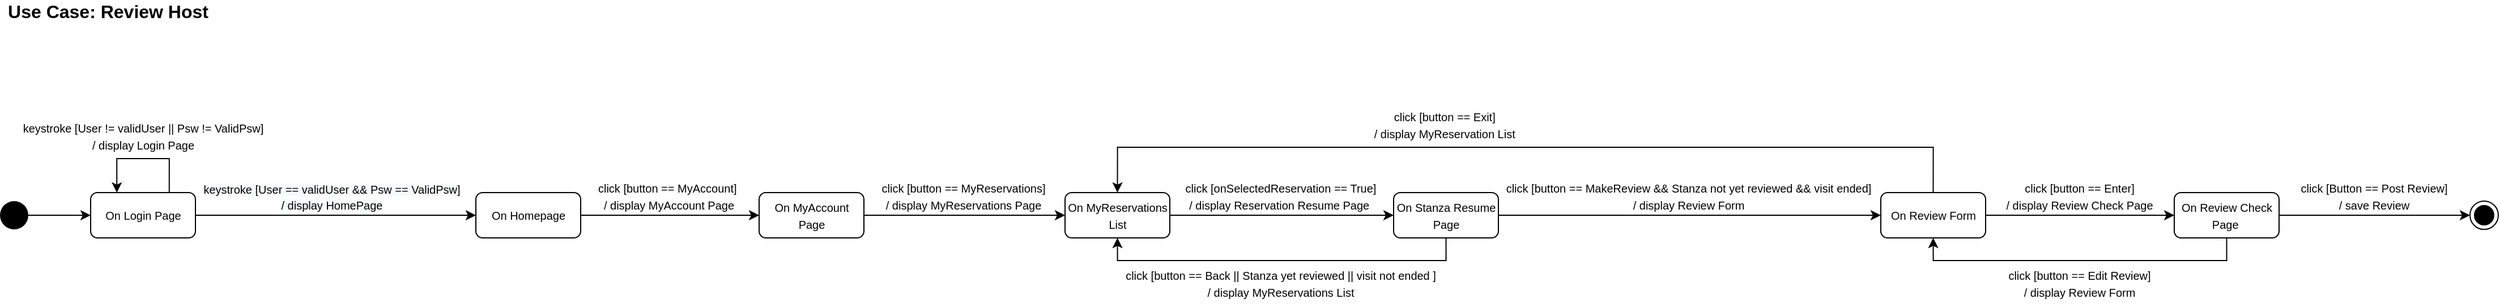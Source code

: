 <mxfile version="14.0.1" type="github">
  <diagram id="xbRaA5l_0iceEt46TK0b" name="Page-1">
    <mxGraphModel dx="2031" dy="1089" grid="1" gridSize="10" guides="1" tooltips="1" connect="1" arrows="1" fold="1" page="1" pageScale="1" pageWidth="1169" pageHeight="827" math="0" shadow="0">
      <root>
        <mxCell id="0" />
        <mxCell id="1" parent="0" />
        <mxCell id="gDaYZ-myov2PqWbHqzSd-16" style="edgeStyle=orthogonalEdgeStyle;rounded=0;orthogonalLoop=1;jettySize=auto;html=1;" edge="1" parent="1" source="gDaYZ-myov2PqWbHqzSd-1" target="gDaYZ-myov2PqWbHqzSd-6">
          <mxGeometry relative="1" as="geometry" />
        </mxCell>
        <mxCell id="gDaYZ-myov2PqWbHqzSd-1" value="" style="ellipse;fillColor=#000000;strokeColor=none;" vertex="1" parent="1">
          <mxGeometry x="60" y="267.5" width="25" height="25" as="geometry" />
        </mxCell>
        <mxCell id="gDaYZ-myov2PqWbHqzSd-2" value="" style="ellipse;html=1;shape=endState;fillColor=#000000;strokeColor=#000000;" vertex="1" parent="1">
          <mxGeometry x="2240" y="267.5" width="25" height="25" as="geometry" />
        </mxCell>
        <mxCell id="gDaYZ-myov2PqWbHqzSd-19" style="edgeStyle=orthogonalEdgeStyle;rounded=0;orthogonalLoop=1;jettySize=auto;html=1;exitX=1;exitY=0.5;exitDx=0;exitDy=0;" edge="1" parent="1" source="gDaYZ-myov2PqWbHqzSd-6" target="gDaYZ-myov2PqWbHqzSd-7">
          <mxGeometry relative="1" as="geometry" />
        </mxCell>
        <mxCell id="gDaYZ-myov2PqWbHqzSd-6" value="&lt;span style=&quot;font-size: 10px&quot;&gt;On Login Page&lt;/span&gt;" style="rounded=1;whiteSpace=wrap;html=1;strokeWidth=1;" vertex="1" parent="1">
          <mxGeometry x="140" y="260" width="92.5" height="40" as="geometry" />
        </mxCell>
        <mxCell id="gDaYZ-myov2PqWbHqzSd-25" style="edgeStyle=orthogonalEdgeStyle;rounded=0;orthogonalLoop=1;jettySize=auto;html=1;exitX=1;exitY=0.5;exitDx=0;exitDy=0;entryX=0;entryY=0.5;entryDx=0;entryDy=0;" edge="1" parent="1" source="gDaYZ-myov2PqWbHqzSd-7" target="gDaYZ-myov2PqWbHqzSd-8">
          <mxGeometry relative="1" as="geometry" />
        </mxCell>
        <mxCell id="gDaYZ-myov2PqWbHqzSd-7" value="&lt;span style=&quot;font-size: 10px&quot;&gt;On Homepage&lt;/span&gt;" style="rounded=1;whiteSpace=wrap;html=1;strokeWidth=1;" vertex="1" parent="1">
          <mxGeometry x="480" y="260" width="92.5" height="40" as="geometry" />
        </mxCell>
        <mxCell id="gDaYZ-myov2PqWbHqzSd-27" style="edgeStyle=orthogonalEdgeStyle;rounded=0;orthogonalLoop=1;jettySize=auto;html=1;entryX=0;entryY=0.5;entryDx=0;entryDy=0;" edge="1" parent="1" source="gDaYZ-myov2PqWbHqzSd-8" target="gDaYZ-myov2PqWbHqzSd-10">
          <mxGeometry relative="1" as="geometry" />
        </mxCell>
        <mxCell id="gDaYZ-myov2PqWbHqzSd-8" value="&lt;span style=&quot;font-size: 10px&quot;&gt;On MyAccount Page&lt;/span&gt;" style="rounded=1;whiteSpace=wrap;html=1;strokeWidth=1;" vertex="1" parent="1">
          <mxGeometry x="730" y="260" width="92.5" height="40" as="geometry" />
        </mxCell>
        <mxCell id="gDaYZ-myov2PqWbHqzSd-29" style="edgeStyle=orthogonalEdgeStyle;rounded=0;orthogonalLoop=1;jettySize=auto;html=1;entryX=0;entryY=0.5;entryDx=0;entryDy=0;" edge="1" parent="1" source="gDaYZ-myov2PqWbHqzSd-10" target="gDaYZ-myov2PqWbHqzSd-12">
          <mxGeometry relative="1" as="geometry" />
        </mxCell>
        <mxCell id="gDaYZ-myov2PqWbHqzSd-10" value="&lt;span style=&quot;font-size: 10px&quot;&gt;On MyReservations List&lt;/span&gt;" style="rounded=1;whiteSpace=wrap;html=1;strokeWidth=1;" vertex="1" parent="1">
          <mxGeometry x="1000" y="260" width="92.5" height="40" as="geometry" />
        </mxCell>
        <mxCell id="gDaYZ-myov2PqWbHqzSd-31" style="edgeStyle=orthogonalEdgeStyle;rounded=0;orthogonalLoop=1;jettySize=auto;html=1;" edge="1" parent="1" source="gDaYZ-myov2PqWbHqzSd-12" target="gDaYZ-myov2PqWbHqzSd-14">
          <mxGeometry relative="1" as="geometry" />
        </mxCell>
        <mxCell id="gDaYZ-myov2PqWbHqzSd-43" style="edgeStyle=orthogonalEdgeStyle;rounded=0;orthogonalLoop=1;jettySize=auto;html=1;exitX=0.5;exitY=1;exitDx=0;exitDy=0;entryX=0.5;entryY=1;entryDx=0;entryDy=0;" edge="1" parent="1" source="gDaYZ-myov2PqWbHqzSd-12" target="gDaYZ-myov2PqWbHqzSd-10">
          <mxGeometry relative="1" as="geometry" />
        </mxCell>
        <mxCell id="gDaYZ-myov2PqWbHqzSd-12" value="&lt;span style=&quot;font-size: 10px&quot;&gt;On Stanza Resume Page&lt;/span&gt;" style="rounded=1;whiteSpace=wrap;html=1;strokeWidth=1;" vertex="1" parent="1">
          <mxGeometry x="1290" y="260" width="92.5" height="40" as="geometry" />
        </mxCell>
        <mxCell id="gDaYZ-myov2PqWbHqzSd-34" style="edgeStyle=orthogonalEdgeStyle;rounded=0;orthogonalLoop=1;jettySize=auto;html=1;entryX=0;entryY=0.5;entryDx=0;entryDy=0;" edge="1" parent="1" source="gDaYZ-myov2PqWbHqzSd-14" target="gDaYZ-myov2PqWbHqzSd-15">
          <mxGeometry relative="1" as="geometry" />
        </mxCell>
        <mxCell id="gDaYZ-myov2PqWbHqzSd-45" style="edgeStyle=orthogonalEdgeStyle;rounded=0;orthogonalLoop=1;jettySize=auto;html=1;entryX=0.5;entryY=0;entryDx=0;entryDy=0;exitX=0.5;exitY=0;exitDx=0;exitDy=0;" edge="1" parent="1" source="gDaYZ-myov2PqWbHqzSd-14" target="gDaYZ-myov2PqWbHqzSd-10">
          <mxGeometry relative="1" as="geometry">
            <Array as="points">
              <mxPoint x="1766" y="220" />
              <mxPoint x="1046" y="220" />
            </Array>
          </mxGeometry>
        </mxCell>
        <mxCell id="gDaYZ-myov2PqWbHqzSd-14" value="&lt;span style=&quot;font-size: 10px&quot;&gt;On Review Form&lt;/span&gt;" style="rounded=1;whiteSpace=wrap;html=1;strokeWidth=1;" vertex="1" parent="1">
          <mxGeometry x="1720" y="260" width="92.5" height="40" as="geometry" />
        </mxCell>
        <mxCell id="gDaYZ-myov2PqWbHqzSd-35" style="edgeStyle=orthogonalEdgeStyle;rounded=0;orthogonalLoop=1;jettySize=auto;html=1;entryX=0.5;entryY=1;entryDx=0;entryDy=0;exitX=0.5;exitY=1;exitDx=0;exitDy=0;" edge="1" parent="1" source="gDaYZ-myov2PqWbHqzSd-15" target="gDaYZ-myov2PqWbHqzSd-14">
          <mxGeometry relative="1" as="geometry">
            <Array as="points">
              <mxPoint x="2025" y="320" />
              <mxPoint x="1766" y="320" />
            </Array>
          </mxGeometry>
        </mxCell>
        <mxCell id="gDaYZ-myov2PqWbHqzSd-39" style="edgeStyle=orthogonalEdgeStyle;rounded=0;orthogonalLoop=1;jettySize=auto;html=1;entryX=0;entryY=0.5;entryDx=0;entryDy=0;" edge="1" parent="1" source="gDaYZ-myov2PqWbHqzSd-15" target="gDaYZ-myov2PqWbHqzSd-2">
          <mxGeometry relative="1" as="geometry">
            <mxPoint x="2240" y="280" as="targetPoint" />
          </mxGeometry>
        </mxCell>
        <mxCell id="gDaYZ-myov2PqWbHqzSd-15" value="&lt;span style=&quot;font-size: 10px&quot;&gt;On Review Check Page&amp;nbsp;&lt;/span&gt;" style="rounded=1;whiteSpace=wrap;html=1;strokeWidth=1;" vertex="1" parent="1">
          <mxGeometry x="1979" y="260" width="92.5" height="40" as="geometry" />
        </mxCell>
        <mxCell id="gDaYZ-myov2PqWbHqzSd-18" value="&lt;font style=&quot;font-size: 10px&quot;&gt;keystroke [User != validUser || Psw != ValidPsw]&lt;br&gt;/ display Login Page&lt;/font&gt;" style="text;html=1;align=center;verticalAlign=middle;resizable=0;points=[];autosize=1;" vertex="1" parent="1">
          <mxGeometry x="71.25" y="190" width="230" height="40" as="geometry" />
        </mxCell>
        <mxCell id="gDaYZ-myov2PqWbHqzSd-20" value="&lt;font style=&quot;font-size: 10px&quot;&gt;&lt;span style=&quot;color: rgb(0 , 0 , 0) ; font-family: &amp;#34;helvetica&amp;#34; ; font-style: normal ; font-weight: 400 ; letter-spacing: normal ; text-indent: 0px ; text-transform: none ; word-spacing: 0px ; background-color: rgb(248 , 249 , 250) ; display: inline ; float: none&quot;&gt;keystroke [User == validUser &amp;amp;&amp;amp; Psw == ValidPsw]&lt;/span&gt;&lt;br style=&quot;color: rgb(0 , 0 , 0) ; font-family: &amp;#34;helvetica&amp;#34; ; font-style: normal ; font-weight: 400 ; letter-spacing: normal ; text-indent: 0px ; text-transform: none ; word-spacing: 0px ; background-color: rgb(248 , 249 , 250)&quot;&gt;&lt;span style=&quot;color: rgb(0 , 0 , 0) ; font-family: &amp;#34;helvetica&amp;#34; ; font-style: normal ; font-weight: 400 ; letter-spacing: normal ; text-indent: 0px ; text-transform: none ; word-spacing: 0px ; background-color: rgb(248 , 249 , 250) ; display: inline ; float: none&quot;&gt;/ display HomePage&lt;/span&gt;&lt;/font&gt;" style="text;whiteSpace=wrap;html=1;align=center;" vertex="1" parent="1">
          <mxGeometry x="232.5" y="242.5" width="240" height="50" as="geometry" />
        </mxCell>
        <mxCell id="gDaYZ-myov2PqWbHqzSd-22" style="edgeStyle=orthogonalEdgeStyle;rounded=0;orthogonalLoop=1;jettySize=auto;html=1;exitX=0.75;exitY=0;exitDx=0;exitDy=0;entryX=0.25;entryY=0;entryDx=0;entryDy=0;" edge="1" parent="1" source="gDaYZ-myov2PqWbHqzSd-6" target="gDaYZ-myov2PqWbHqzSd-6">
          <mxGeometry relative="1" as="geometry">
            <Array as="points">
              <mxPoint x="209" y="230" />
              <mxPoint x="163" y="230" />
            </Array>
          </mxGeometry>
        </mxCell>
        <mxCell id="gDaYZ-myov2PqWbHqzSd-26" value="&lt;font style=&quot;font-size: 10px&quot;&gt;click [button == MyAccount]&amp;nbsp;&lt;br&gt;/ display MyAccount Page&lt;br&gt;&lt;/font&gt;" style="text;html=1;align=center;verticalAlign=middle;resizable=0;points=[];autosize=1;" vertex="1" parent="1">
          <mxGeometry x="580" y="242.5" width="140" height="40" as="geometry" />
        </mxCell>
        <mxCell id="gDaYZ-myov2PqWbHqzSd-28" value="&lt;font style=&quot;font-size: 10px&quot;&gt;click [button == MyReservations]&lt;br&gt;/ display MyReservations Page&lt;br&gt;&lt;/font&gt;" style="text;html=1;align=center;verticalAlign=middle;resizable=0;points=[];autosize=1;" vertex="1" parent="1">
          <mxGeometry x="830" y="242.5" width="160" height="40" as="geometry" />
        </mxCell>
        <mxCell id="gDaYZ-myov2PqWbHqzSd-30" value="&lt;font size=&quot;1&quot;&gt;click [onSelectedReservation == True]&lt;br&gt;/ display Reservation Resume Page&amp;nbsp;&lt;/font&gt;" style="text;html=1;align=center;verticalAlign=middle;resizable=0;points=[];autosize=1;" vertex="1" parent="1">
          <mxGeometry x="1100" y="242.5" width="180" height="40" as="geometry" />
        </mxCell>
        <mxCell id="gDaYZ-myov2PqWbHqzSd-32" value="&lt;font style=&quot;font-size: 10px&quot;&gt;click [button == MakeReview &amp;amp;&amp;amp; Stanza not yet reviewed &amp;amp;&amp;amp; visit ended]&lt;br&gt;/ display Review Form&lt;br&gt;&lt;/font&gt;" style="text;html=1;align=center;verticalAlign=middle;resizable=0;points=[];autosize=1;" vertex="1" parent="1">
          <mxGeometry x="1380" y="242.5" width="340" height="40" as="geometry" />
        </mxCell>
        <mxCell id="gDaYZ-myov2PqWbHqzSd-36" value="&lt;font style=&quot;font-size: 10px&quot;&gt;click [button == Edit Review]&lt;br&gt;/ display Review Form&lt;br&gt;&lt;/font&gt;" style="text;html=1;align=center;verticalAlign=middle;resizable=0;points=[];autosize=1;" vertex="1" parent="1">
          <mxGeometry x="1825" y="320" width="140" height="40" as="geometry" />
        </mxCell>
        <mxCell id="gDaYZ-myov2PqWbHqzSd-40" value="&lt;font size=&quot;1&quot;&gt;click [Button == Post Review]&lt;br&gt;/ save Review&lt;br&gt;&lt;/font&gt;" style="text;html=1;align=center;verticalAlign=middle;resizable=0;points=[];autosize=1;" vertex="1" parent="1">
          <mxGeometry x="2080" y="242.5" width="150" height="40" as="geometry" />
        </mxCell>
        <mxCell id="gDaYZ-myov2PqWbHqzSd-41" value="&lt;font size=&quot;1&quot;&gt;click [button == Enter]&lt;br&gt;/ display Review Check Page&lt;br&gt;&lt;/font&gt;" style="text;html=1;align=center;verticalAlign=middle;resizable=0;points=[];autosize=1;" vertex="1" parent="1">
          <mxGeometry x="1820" y="242.5" width="150" height="40" as="geometry" />
        </mxCell>
        <mxCell id="gDaYZ-myov2PqWbHqzSd-44" value="&lt;font style=&quot;font-size: 10px&quot;&gt;click [button == Back || Stanza yet reviewed || visit not ended ]&lt;br&gt;/ display MyReservations List&lt;br&gt;&lt;/font&gt;" style="text;html=1;align=center;verticalAlign=middle;resizable=0;points=[];autosize=1;" vertex="1" parent="1">
          <mxGeometry x="1045" y="320" width="290" height="40" as="geometry" />
        </mxCell>
        <mxCell id="gDaYZ-myov2PqWbHqzSd-46" value="&lt;font size=&quot;1&quot;&gt;click [button == Exit]&amp;nbsp;&lt;br&gt;/ display MyReservation List&amp;nbsp;&lt;br&gt;&lt;/font&gt;" style="text;html=1;align=center;verticalAlign=middle;resizable=0;points=[];autosize=1;" vertex="1" parent="1">
          <mxGeometry x="1266.25" y="180" width="140" height="40" as="geometry" />
        </mxCell>
        <mxCell id="gDaYZ-myov2PqWbHqzSd-47" value="&lt;font style=&quot;font-size: 16px&quot;&gt;&lt;b&gt;Use Case: Review Host&lt;/b&gt;&lt;/font&gt;" style="text;html=1;align=center;verticalAlign=middle;resizable=0;points=[];autosize=1;" vertex="1" parent="1">
          <mxGeometry x="60" y="90" width="190" height="20" as="geometry" />
        </mxCell>
      </root>
    </mxGraphModel>
  </diagram>
</mxfile>
